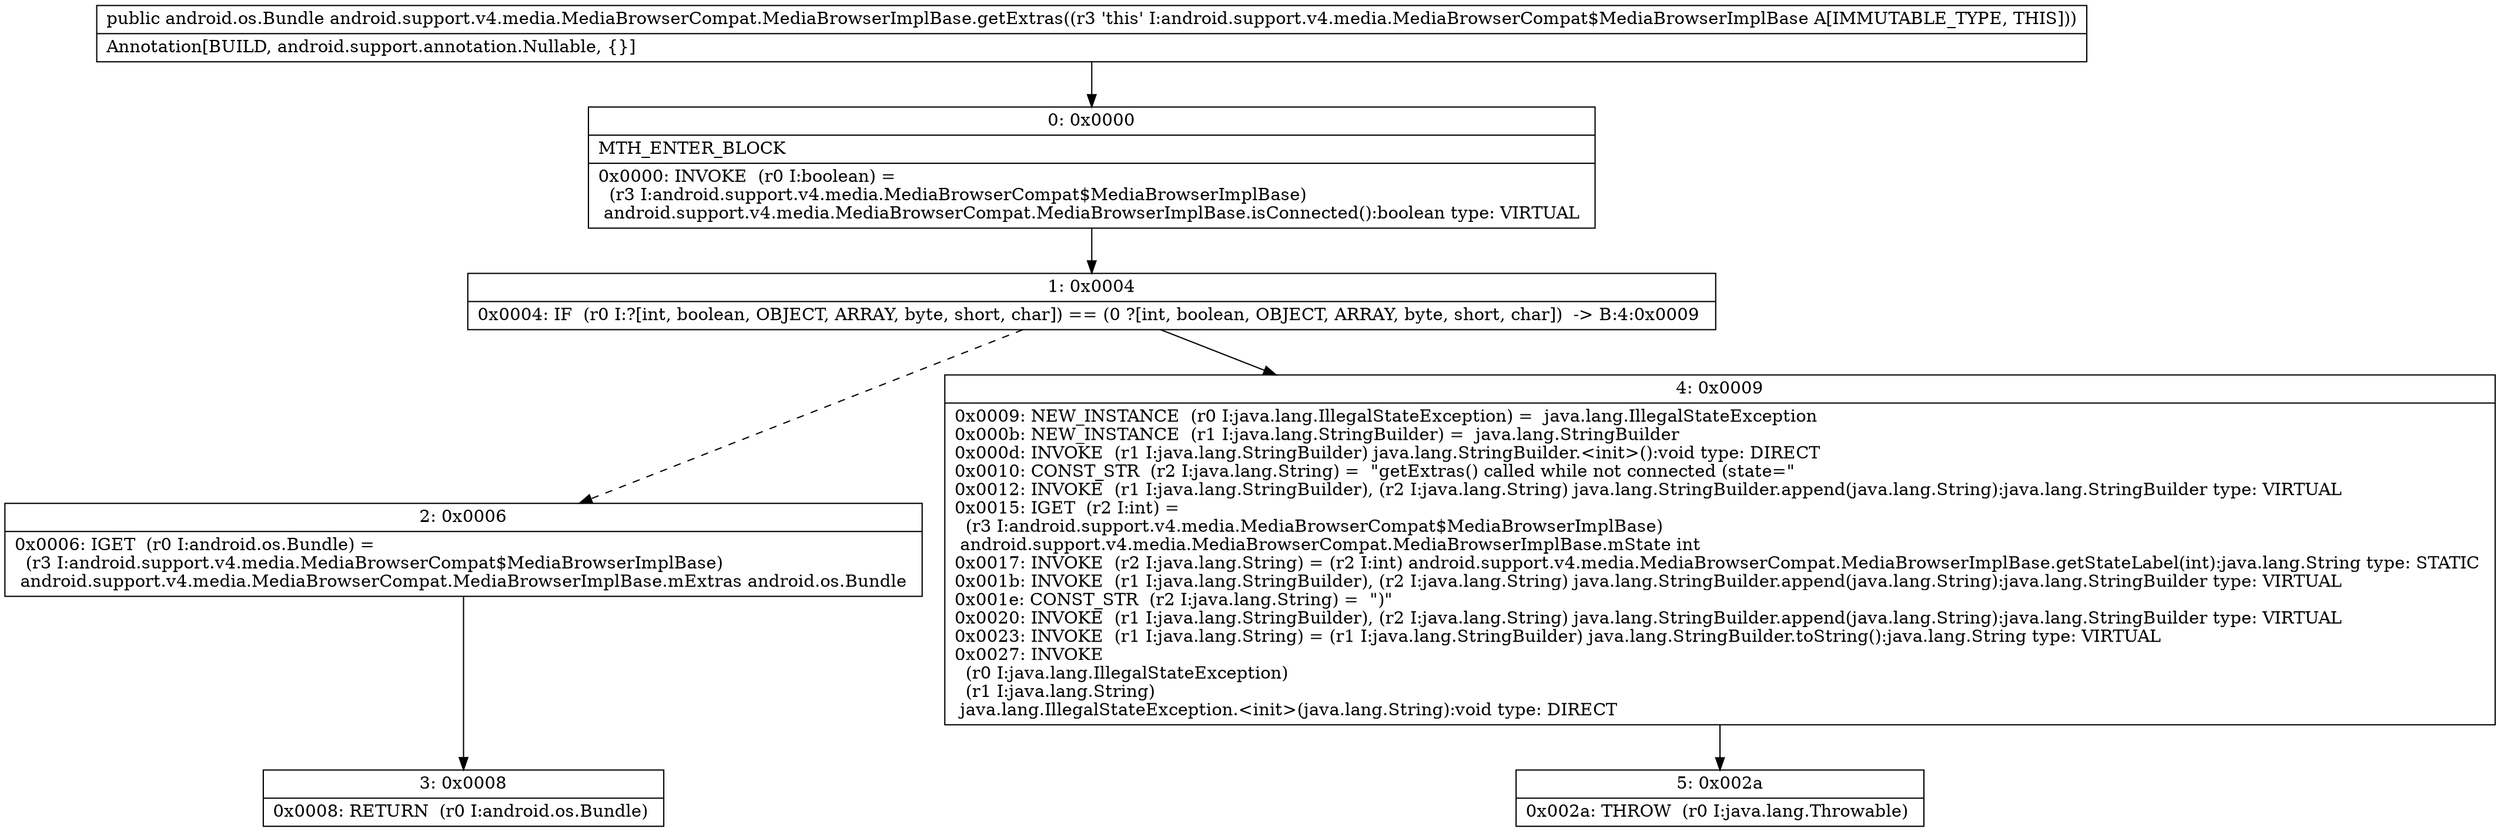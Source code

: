 digraph "CFG forandroid.support.v4.media.MediaBrowserCompat.MediaBrowserImplBase.getExtras()Landroid\/os\/Bundle;" {
Node_0 [shape=record,label="{0\:\ 0x0000|MTH_ENTER_BLOCK\l|0x0000: INVOKE  (r0 I:boolean) = \l  (r3 I:android.support.v4.media.MediaBrowserCompat$MediaBrowserImplBase)\l android.support.v4.media.MediaBrowserCompat.MediaBrowserImplBase.isConnected():boolean type: VIRTUAL \l}"];
Node_1 [shape=record,label="{1\:\ 0x0004|0x0004: IF  (r0 I:?[int, boolean, OBJECT, ARRAY, byte, short, char]) == (0 ?[int, boolean, OBJECT, ARRAY, byte, short, char])  \-\> B:4:0x0009 \l}"];
Node_2 [shape=record,label="{2\:\ 0x0006|0x0006: IGET  (r0 I:android.os.Bundle) = \l  (r3 I:android.support.v4.media.MediaBrowserCompat$MediaBrowserImplBase)\l android.support.v4.media.MediaBrowserCompat.MediaBrowserImplBase.mExtras android.os.Bundle \l}"];
Node_3 [shape=record,label="{3\:\ 0x0008|0x0008: RETURN  (r0 I:android.os.Bundle) \l}"];
Node_4 [shape=record,label="{4\:\ 0x0009|0x0009: NEW_INSTANCE  (r0 I:java.lang.IllegalStateException) =  java.lang.IllegalStateException \l0x000b: NEW_INSTANCE  (r1 I:java.lang.StringBuilder) =  java.lang.StringBuilder \l0x000d: INVOKE  (r1 I:java.lang.StringBuilder) java.lang.StringBuilder.\<init\>():void type: DIRECT \l0x0010: CONST_STR  (r2 I:java.lang.String) =  \"getExtras() called while not connected (state=\" \l0x0012: INVOKE  (r1 I:java.lang.StringBuilder), (r2 I:java.lang.String) java.lang.StringBuilder.append(java.lang.String):java.lang.StringBuilder type: VIRTUAL \l0x0015: IGET  (r2 I:int) = \l  (r3 I:android.support.v4.media.MediaBrowserCompat$MediaBrowserImplBase)\l android.support.v4.media.MediaBrowserCompat.MediaBrowserImplBase.mState int \l0x0017: INVOKE  (r2 I:java.lang.String) = (r2 I:int) android.support.v4.media.MediaBrowserCompat.MediaBrowserImplBase.getStateLabel(int):java.lang.String type: STATIC \l0x001b: INVOKE  (r1 I:java.lang.StringBuilder), (r2 I:java.lang.String) java.lang.StringBuilder.append(java.lang.String):java.lang.StringBuilder type: VIRTUAL \l0x001e: CONST_STR  (r2 I:java.lang.String) =  \")\" \l0x0020: INVOKE  (r1 I:java.lang.StringBuilder), (r2 I:java.lang.String) java.lang.StringBuilder.append(java.lang.String):java.lang.StringBuilder type: VIRTUAL \l0x0023: INVOKE  (r1 I:java.lang.String) = (r1 I:java.lang.StringBuilder) java.lang.StringBuilder.toString():java.lang.String type: VIRTUAL \l0x0027: INVOKE  \l  (r0 I:java.lang.IllegalStateException)\l  (r1 I:java.lang.String)\l java.lang.IllegalStateException.\<init\>(java.lang.String):void type: DIRECT \l}"];
Node_5 [shape=record,label="{5\:\ 0x002a|0x002a: THROW  (r0 I:java.lang.Throwable) \l}"];
MethodNode[shape=record,label="{public android.os.Bundle android.support.v4.media.MediaBrowserCompat.MediaBrowserImplBase.getExtras((r3 'this' I:android.support.v4.media.MediaBrowserCompat$MediaBrowserImplBase A[IMMUTABLE_TYPE, THIS]))  | Annotation[BUILD, android.support.annotation.Nullable, \{\}]\l}"];
MethodNode -> Node_0;
Node_0 -> Node_1;
Node_1 -> Node_2[style=dashed];
Node_1 -> Node_4;
Node_2 -> Node_3;
Node_4 -> Node_5;
}

